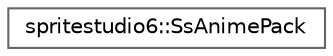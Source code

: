 digraph "Graphical Class Hierarchy"
{
 // LATEX_PDF_SIZE
  bgcolor="transparent";
  edge [fontname=Helvetica,fontsize=10,labelfontname=Helvetica,labelfontsize=10];
  node [fontname=Helvetica,fontsize=10,shape=box,height=0.2,width=0.4];
  rankdir="LR";
  Node0 [id="Node000000",label="spritestudio6::SsAnimePack",height=0.2,width=0.4,color="grey40", fillcolor="white", style="filled",URL="$classspritestudio6_1_1_ss_anime_pack.html",tooltip="パーツを組み合わせた構造とその構造を使用するアニメーションを格納するデータです。 パーツの組み合わせ構造をSsModel、Modelを使用するアニメデータをSsAnimationで定義しています。"];
}

